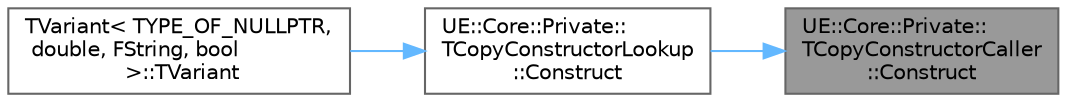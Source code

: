 digraph "UE::Core::Private::TCopyConstructorCaller::Construct"
{
 // INTERACTIVE_SVG=YES
 // LATEX_PDF_SIZE
  bgcolor="transparent";
  edge [fontname=Helvetica,fontsize=10,labelfontname=Helvetica,labelfontsize=10];
  node [fontname=Helvetica,fontsize=10,shape=box,height=0.2,width=0.4];
  rankdir="RL";
  Node1 [id="Node000001",label="UE::Core::Private::\lTCopyConstructorCaller\l::Construct",height=0.2,width=0.4,color="gray40", fillcolor="grey60", style="filled", fontcolor="black",tooltip="Call the copy constructor of a type with the provided memory location and value."];
  Node1 -> Node2 [id="edge1_Node000001_Node000002",dir="back",color="steelblue1",style="solid",tooltip=" "];
  Node2 [id="Node000002",label="UE::Core::Private::\lTCopyConstructorLookup\l::Construct",height=0.2,width=0.4,color="grey40", fillcolor="white", style="filled",URL="$d7/dd3/structUE_1_1Core_1_1Private_1_1TCopyConstructorLookup.html#a778b0b9eec9abb51b2fe5aefca3a1906",tooltip="Construct the type at the index in the template parameter pack with the provided memory location and ..."];
  Node2 -> Node3 [id="edge2_Node000002_Node000003",dir="back",color="steelblue1",style="solid",tooltip=" "];
  Node3 [id="Node000003",label="TVariant\< TYPE_OF_NULLPTR,\l double, FString, bool\l \>::TVariant",height=0.2,width=0.4,color="grey40", fillcolor="white", style="filled",URL="$d3/d99/classTVariant.html#a1017d7594e8ebe1553f6065058d84d35",tooltip=" "];
}
